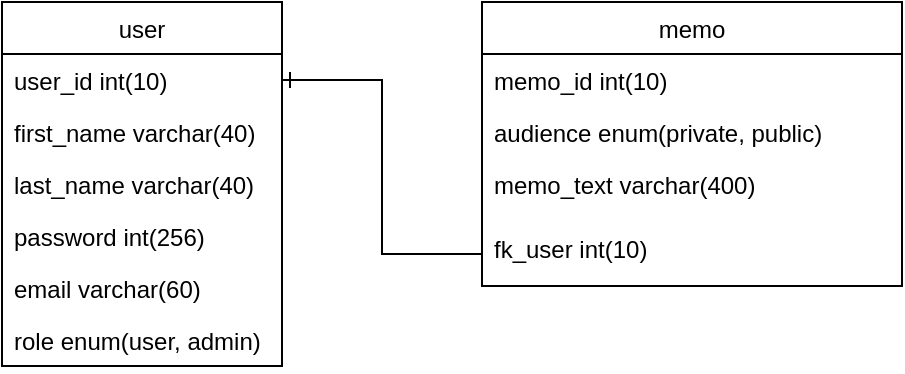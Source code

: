 <mxfile version="14.1.1" type="device"><diagram id="C5RBs43oDa-KdzZeNtuy" name="Page-1"><mxGraphModel dx="1422" dy="762" grid="1" gridSize="10" guides="1" tooltips="1" connect="1" arrows="1" fold="1" page="1" pageScale="1" pageWidth="827" pageHeight="1169" math="0" shadow="0"><root><mxCell id="WIyWlLk6GJQsqaUBKTNV-0"/><mxCell id="WIyWlLk6GJQsqaUBKTNV-1" parent="WIyWlLk6GJQsqaUBKTNV-0"/><mxCell id="RYDsPlqGPgqKBnB5LQPg-0" value="user" style="swimlane;fontStyle=0;childLayout=stackLayout;horizontal=1;startSize=26;fillColor=none;horizontalStack=0;resizeParent=1;resizeParentMax=0;resizeLast=0;collapsible=1;marginBottom=0;" vertex="1" parent="WIyWlLk6GJQsqaUBKTNV-1"><mxGeometry x="160" y="90" width="140" height="182" as="geometry"/></mxCell><mxCell id="RYDsPlqGPgqKBnB5LQPg-1" value="user_id int(10)" style="text;strokeColor=none;fillColor=none;align=left;verticalAlign=top;spacingLeft=4;spacingRight=4;overflow=hidden;rotatable=0;points=[[0,0.5],[1,0.5]];portConstraint=eastwest;" vertex="1" parent="RYDsPlqGPgqKBnB5LQPg-0"><mxGeometry y="26" width="140" height="26" as="geometry"/></mxCell><mxCell id="RYDsPlqGPgqKBnB5LQPg-2" value="first_name varchar(40)" style="text;strokeColor=none;fillColor=none;align=left;verticalAlign=top;spacingLeft=4;spacingRight=4;overflow=hidden;rotatable=0;points=[[0,0.5],[1,0.5]];portConstraint=eastwest;" vertex="1" parent="RYDsPlqGPgqKBnB5LQPg-0"><mxGeometry y="52" width="140" height="26" as="geometry"/></mxCell><mxCell id="RYDsPlqGPgqKBnB5LQPg-3" value="last_name varchar(40)" style="text;strokeColor=none;fillColor=none;align=left;verticalAlign=top;spacingLeft=4;spacingRight=4;overflow=hidden;rotatable=0;points=[[0,0.5],[1,0.5]];portConstraint=eastwest;" vertex="1" parent="RYDsPlqGPgqKBnB5LQPg-0"><mxGeometry y="78" width="140" height="26" as="geometry"/></mxCell><mxCell id="RYDsPlqGPgqKBnB5LQPg-4" value="password int(256)" style="text;strokeColor=none;fillColor=none;align=left;verticalAlign=top;spacingLeft=4;spacingRight=4;overflow=hidden;rotatable=0;points=[[0,0.5],[1,0.5]];portConstraint=eastwest;" vertex="1" parent="RYDsPlqGPgqKBnB5LQPg-0"><mxGeometry y="104" width="140" height="26" as="geometry"/></mxCell><mxCell id="RYDsPlqGPgqKBnB5LQPg-5" value="email varchar(60)" style="text;strokeColor=none;fillColor=none;align=left;verticalAlign=top;spacingLeft=4;spacingRight=4;overflow=hidden;rotatable=0;points=[[0,0.5],[1,0.5]];portConstraint=eastwest;" vertex="1" parent="RYDsPlqGPgqKBnB5LQPg-0"><mxGeometry y="130" width="140" height="26" as="geometry"/></mxCell><mxCell id="RYDsPlqGPgqKBnB5LQPg-6" value="role enum(user, admin)" style="text;strokeColor=none;fillColor=none;align=left;verticalAlign=top;spacingLeft=4;spacingRight=4;overflow=hidden;rotatable=0;points=[[0,0.5],[1,0.5]];portConstraint=eastwest;" vertex="1" parent="RYDsPlqGPgqKBnB5LQPg-0"><mxGeometry y="156" width="140" height="26" as="geometry"/></mxCell><mxCell id="RYDsPlqGPgqKBnB5LQPg-8" value="memo" style="swimlane;fontStyle=0;childLayout=stackLayout;horizontal=1;startSize=26;fillColor=none;horizontalStack=0;resizeParent=1;resizeParentMax=0;resizeLast=0;collapsible=1;marginBottom=0;" vertex="1" parent="WIyWlLk6GJQsqaUBKTNV-1"><mxGeometry x="400" y="90" width="210" height="142" as="geometry"/></mxCell><mxCell id="RYDsPlqGPgqKBnB5LQPg-9" value="memo_id int(10)" style="text;strokeColor=none;fillColor=none;align=left;verticalAlign=top;spacingLeft=4;spacingRight=4;overflow=hidden;rotatable=0;points=[[0,0.5],[1,0.5]];portConstraint=eastwest;" vertex="1" parent="RYDsPlqGPgqKBnB5LQPg-8"><mxGeometry y="26" width="210" height="26" as="geometry"/></mxCell><mxCell id="RYDsPlqGPgqKBnB5LQPg-10" value="audience enum(private, public)" style="text;strokeColor=none;fillColor=none;align=left;verticalAlign=top;spacingLeft=4;spacingRight=4;overflow=hidden;rotatable=0;points=[[0,0.5],[1,0.5]];portConstraint=eastwest;" vertex="1" parent="RYDsPlqGPgqKBnB5LQPg-8"><mxGeometry y="52" width="210" height="26" as="geometry"/></mxCell><mxCell id="RYDsPlqGPgqKBnB5LQPg-11" value="memo_text varchar(400)" style="text;strokeColor=none;fillColor=none;align=left;verticalAlign=top;spacingLeft=4;spacingRight=4;overflow=hidden;rotatable=0;points=[[0,0.5],[1,0.5]];portConstraint=eastwest;" vertex="1" parent="RYDsPlqGPgqKBnB5LQPg-8"><mxGeometry y="78" width="210" height="32" as="geometry"/></mxCell><mxCell id="RYDsPlqGPgqKBnB5LQPg-15" value="fk_user int(10)" style="text;strokeColor=none;fillColor=none;align=left;verticalAlign=top;spacingLeft=4;spacingRight=4;overflow=hidden;rotatable=0;points=[[0,0.5],[1,0.5]];portConstraint=eastwest;" vertex="1" parent="RYDsPlqGPgqKBnB5LQPg-8"><mxGeometry y="110" width="210" height="32" as="geometry"/></mxCell><mxCell id="RYDsPlqGPgqKBnB5LQPg-16" style="edgeStyle=orthogonalEdgeStyle;rounded=0;orthogonalLoop=1;jettySize=auto;html=1;entryX=1;entryY=0.5;entryDx=0;entryDy=0;startArrow=none;startFill=0;endArrow=ERone;endFill=0;" edge="1" parent="WIyWlLk6GJQsqaUBKTNV-1" source="RYDsPlqGPgqKBnB5LQPg-15" target="RYDsPlqGPgqKBnB5LQPg-1"><mxGeometry relative="1" as="geometry"/></mxCell></root></mxGraphModel></diagram></mxfile>